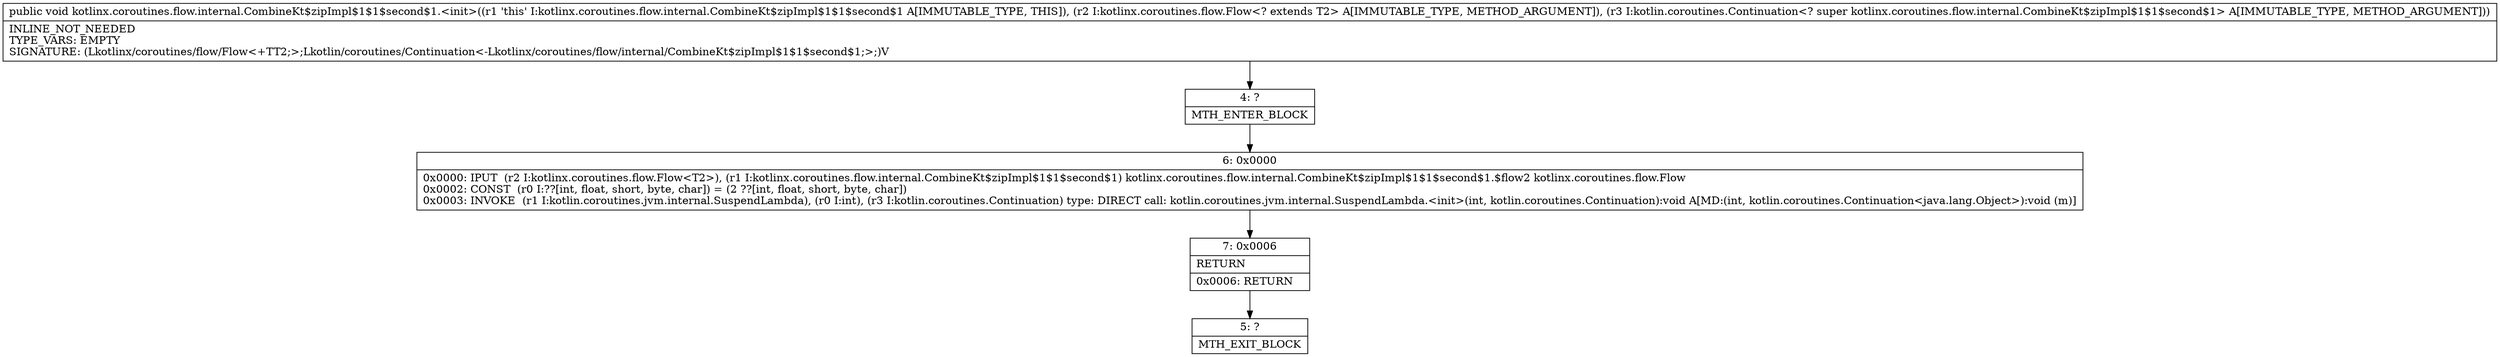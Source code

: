 digraph "CFG forkotlinx.coroutines.flow.internal.CombineKt$zipImpl$1$1$second$1.\<init\>(Lkotlinx\/coroutines\/flow\/Flow;Lkotlin\/coroutines\/Continuation;)V" {
Node_4 [shape=record,label="{4\:\ ?|MTH_ENTER_BLOCK\l}"];
Node_6 [shape=record,label="{6\:\ 0x0000|0x0000: IPUT  (r2 I:kotlinx.coroutines.flow.Flow\<T2\>), (r1 I:kotlinx.coroutines.flow.internal.CombineKt$zipImpl$1$1$second$1) kotlinx.coroutines.flow.internal.CombineKt$zipImpl$1$1$second$1.$flow2 kotlinx.coroutines.flow.Flow \l0x0002: CONST  (r0 I:??[int, float, short, byte, char]) = (2 ??[int, float, short, byte, char]) \l0x0003: INVOKE  (r1 I:kotlin.coroutines.jvm.internal.SuspendLambda), (r0 I:int), (r3 I:kotlin.coroutines.Continuation) type: DIRECT call: kotlin.coroutines.jvm.internal.SuspendLambda.\<init\>(int, kotlin.coroutines.Continuation):void A[MD:(int, kotlin.coroutines.Continuation\<java.lang.Object\>):void (m)]\l}"];
Node_7 [shape=record,label="{7\:\ 0x0006|RETURN\l|0x0006: RETURN   \l}"];
Node_5 [shape=record,label="{5\:\ ?|MTH_EXIT_BLOCK\l}"];
MethodNode[shape=record,label="{public void kotlinx.coroutines.flow.internal.CombineKt$zipImpl$1$1$second$1.\<init\>((r1 'this' I:kotlinx.coroutines.flow.internal.CombineKt$zipImpl$1$1$second$1 A[IMMUTABLE_TYPE, THIS]), (r2 I:kotlinx.coroutines.flow.Flow\<? extends T2\> A[IMMUTABLE_TYPE, METHOD_ARGUMENT]), (r3 I:kotlin.coroutines.Continuation\<? super kotlinx.coroutines.flow.internal.CombineKt$zipImpl$1$1$second$1\> A[IMMUTABLE_TYPE, METHOD_ARGUMENT]))  | INLINE_NOT_NEEDED\lTYPE_VARS: EMPTY\lSIGNATURE: (Lkotlinx\/coroutines\/flow\/Flow\<+TT2;\>;Lkotlin\/coroutines\/Continuation\<\-Lkotlinx\/coroutines\/flow\/internal\/CombineKt$zipImpl$1$1$second$1;\>;)V\l}"];
MethodNode -> Node_4;Node_4 -> Node_6;
Node_6 -> Node_7;
Node_7 -> Node_5;
}

